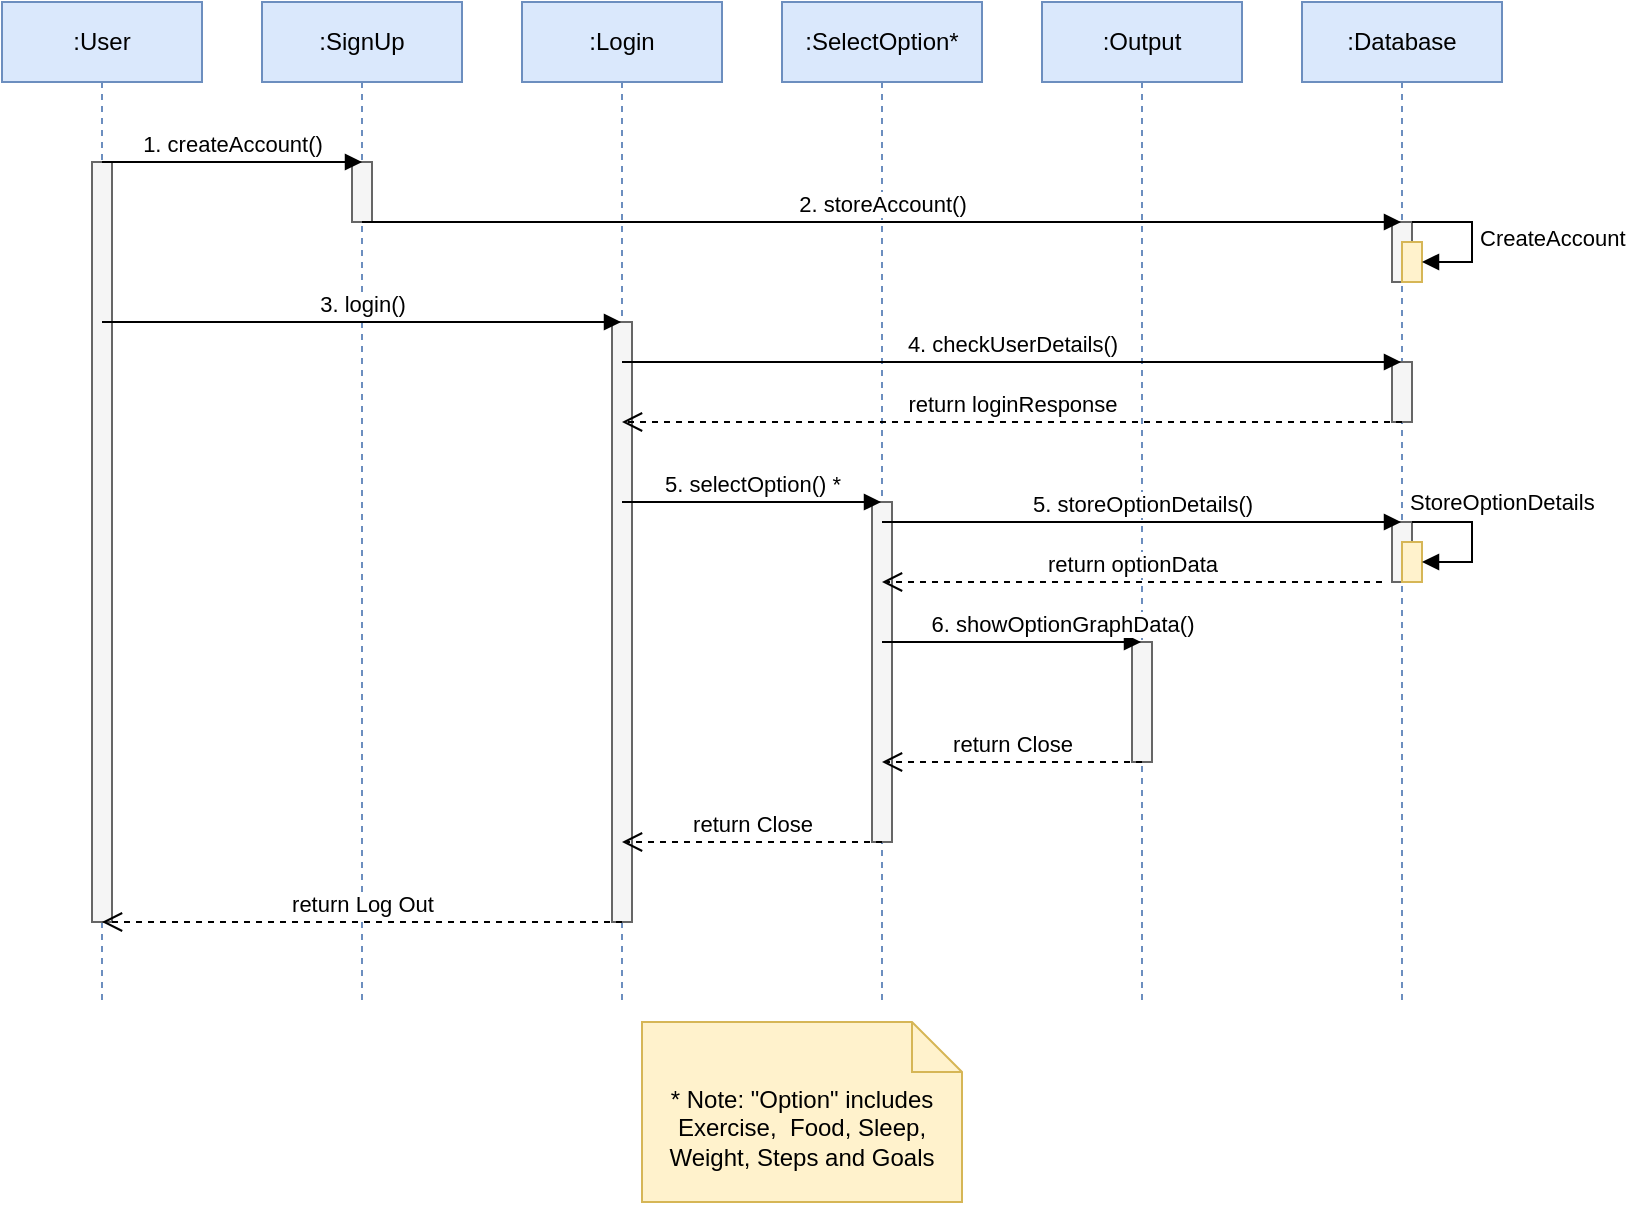 <mxfile version="21.2.3">
  <diagram name="Page-1" id="tphtKY-GZ0C7gi29bdB-">
    <mxGraphModel dx="1562" dy="854" grid="1" gridSize="10" guides="1" tooltips="1" connect="1" arrows="1" fold="1" page="1" pageScale="1" pageWidth="827" pageHeight="1169" math="0" shadow="0">
      <root>
        <mxCell id="0" />
        <mxCell id="1" parent="0" />
        <mxCell id="EAswNSwGEDc4eGFspUh7-3" value=":User" style="shape=umlLifeline;perimeter=lifelinePerimeter;whiteSpace=wrap;html=1;container=1;dropTarget=0;collapsible=0;recursiveResize=0;outlineConnect=0;portConstraint=eastwest;newEdgeStyle={&quot;edgeStyle&quot;:&quot;elbowEdgeStyle&quot;,&quot;elbow&quot;:&quot;vertical&quot;,&quot;curved&quot;:0,&quot;rounded&quot;:0};fillColor=#dae8fc;strokeColor=#6c8ebf;" vertex="1" parent="1">
          <mxGeometry x="10" y="20" width="100" height="500" as="geometry" />
        </mxCell>
        <mxCell id="EAswNSwGEDc4eGFspUh7-9" value="" style="html=1;points=[];perimeter=orthogonalPerimeter;outlineConnect=0;targetShapes=umlLifeline;portConstraint=eastwest;newEdgeStyle={&quot;edgeStyle&quot;:&quot;elbowEdgeStyle&quot;,&quot;elbow&quot;:&quot;vertical&quot;,&quot;curved&quot;:0,&quot;rounded&quot;:0};fillColor=#f5f5f5;strokeColor=#666666;fontColor=#333333;" vertex="1" parent="EAswNSwGEDc4eGFspUh7-3">
          <mxGeometry x="45" y="80" width="10" height="380" as="geometry" />
        </mxCell>
        <mxCell id="EAswNSwGEDc4eGFspUh7-4" value=":Login" style="shape=umlLifeline;perimeter=lifelinePerimeter;whiteSpace=wrap;html=1;container=1;dropTarget=0;collapsible=0;recursiveResize=0;outlineConnect=0;portConstraint=eastwest;newEdgeStyle={&quot;edgeStyle&quot;:&quot;elbowEdgeStyle&quot;,&quot;elbow&quot;:&quot;vertical&quot;,&quot;curved&quot;:0,&quot;rounded&quot;:0};fillColor=#dae8fc;strokeColor=#6c8ebf;" vertex="1" parent="1">
          <mxGeometry x="270" y="20" width="100" height="500" as="geometry" />
        </mxCell>
        <mxCell id="EAswNSwGEDc4eGFspUh7-19" value="" style="html=1;points=[];perimeter=orthogonalPerimeter;outlineConnect=0;targetShapes=umlLifeline;portConstraint=eastwest;newEdgeStyle={&quot;edgeStyle&quot;:&quot;elbowEdgeStyle&quot;,&quot;elbow&quot;:&quot;vertical&quot;,&quot;curved&quot;:0,&quot;rounded&quot;:0};fillColor=#f5f5f5;fontColor=#333333;strokeColor=#666666;" vertex="1" parent="EAswNSwGEDc4eGFspUh7-4">
          <mxGeometry x="45" y="160" width="10" height="300" as="geometry" />
        </mxCell>
        <mxCell id="EAswNSwGEDc4eGFspUh7-5" value=":Database" style="shape=umlLifeline;perimeter=lifelinePerimeter;whiteSpace=wrap;html=1;container=1;dropTarget=0;collapsible=0;recursiveResize=0;outlineConnect=0;portConstraint=eastwest;newEdgeStyle={&quot;edgeStyle&quot;:&quot;elbowEdgeStyle&quot;,&quot;elbow&quot;:&quot;vertical&quot;,&quot;curved&quot;:0,&quot;rounded&quot;:0};fillColor=#dae8fc;strokeColor=#6c8ebf;" vertex="1" parent="1">
          <mxGeometry x="660" y="20" width="100" height="500" as="geometry" />
        </mxCell>
        <mxCell id="EAswNSwGEDc4eGFspUh7-15" value="" style="html=1;points=[];perimeter=orthogonalPerimeter;outlineConnect=0;targetShapes=umlLifeline;portConstraint=eastwest;newEdgeStyle={&quot;edgeStyle&quot;:&quot;elbowEdgeStyle&quot;,&quot;elbow&quot;:&quot;vertical&quot;,&quot;curved&quot;:0,&quot;rounded&quot;:0};fillColor=#f5f5f5;fontColor=#333333;strokeColor=#666666;" vertex="1" parent="EAswNSwGEDc4eGFspUh7-5">
          <mxGeometry x="45" y="110" width="10" height="30" as="geometry" />
        </mxCell>
        <mxCell id="EAswNSwGEDc4eGFspUh7-20" value="" style="html=1;points=[];perimeter=orthogonalPerimeter;outlineConnect=0;targetShapes=umlLifeline;portConstraint=eastwest;newEdgeStyle={&quot;edgeStyle&quot;:&quot;elbowEdgeStyle&quot;,&quot;elbow&quot;:&quot;vertical&quot;,&quot;curved&quot;:0,&quot;rounded&quot;:0};fillColor=#fff2cc;strokeColor=#d6b656;" vertex="1" parent="EAswNSwGEDc4eGFspUh7-5">
          <mxGeometry x="50" y="120" width="10" height="20" as="geometry" />
        </mxCell>
        <mxCell id="EAswNSwGEDc4eGFspUh7-22" value="" style="html=1;points=[];perimeter=orthogonalPerimeter;outlineConnect=0;targetShapes=umlLifeline;portConstraint=eastwest;newEdgeStyle={&quot;edgeStyle&quot;:&quot;elbowEdgeStyle&quot;,&quot;elbow&quot;:&quot;vertical&quot;,&quot;curved&quot;:0,&quot;rounded&quot;:0};fillColor=#f5f5f5;fontColor=#333333;strokeColor=#666666;" vertex="1" parent="EAswNSwGEDc4eGFspUh7-5">
          <mxGeometry x="45" y="180" width="10" height="30" as="geometry" />
        </mxCell>
        <mxCell id="EAswNSwGEDc4eGFspUh7-27" value="" style="html=1;points=[];perimeter=orthogonalPerimeter;outlineConnect=0;targetShapes=umlLifeline;portConstraint=eastwest;newEdgeStyle={&quot;edgeStyle&quot;:&quot;elbowEdgeStyle&quot;,&quot;elbow&quot;:&quot;vertical&quot;,&quot;curved&quot;:0,&quot;rounded&quot;:0};fillColor=#f5f5f5;fontColor=#333333;strokeColor=#666666;" vertex="1" parent="EAswNSwGEDc4eGFspUh7-5">
          <mxGeometry x="45" y="260" width="10" height="30" as="geometry" />
        </mxCell>
        <mxCell id="EAswNSwGEDc4eGFspUh7-6" value=":SelectOption*" style="shape=umlLifeline;perimeter=lifelinePerimeter;whiteSpace=wrap;html=1;container=1;dropTarget=0;collapsible=0;recursiveResize=0;outlineConnect=0;portConstraint=eastwest;newEdgeStyle={&quot;edgeStyle&quot;:&quot;elbowEdgeStyle&quot;,&quot;elbow&quot;:&quot;vertical&quot;,&quot;curved&quot;:0,&quot;rounded&quot;:0};fillColor=#dae8fc;strokeColor=#6c8ebf;" vertex="1" parent="1">
          <mxGeometry x="400" y="20" width="100" height="500" as="geometry" />
        </mxCell>
        <mxCell id="EAswNSwGEDc4eGFspUh7-26" value="" style="html=1;points=[];perimeter=orthogonalPerimeter;outlineConnect=0;targetShapes=umlLifeline;portConstraint=eastwest;newEdgeStyle={&quot;edgeStyle&quot;:&quot;elbowEdgeStyle&quot;,&quot;elbow&quot;:&quot;vertical&quot;,&quot;curved&quot;:0,&quot;rounded&quot;:0};fillColor=#f5f5f5;fontColor=#333333;strokeColor=#666666;" vertex="1" parent="EAswNSwGEDc4eGFspUh7-6">
          <mxGeometry x="45" y="250" width="10" height="170" as="geometry" />
        </mxCell>
        <mxCell id="EAswNSwGEDc4eGFspUh7-7" value=":SignUp" style="shape=umlLifeline;perimeter=lifelinePerimeter;whiteSpace=wrap;html=1;container=1;dropTarget=0;collapsible=0;recursiveResize=0;outlineConnect=0;portConstraint=eastwest;newEdgeStyle={&quot;edgeStyle&quot;:&quot;elbowEdgeStyle&quot;,&quot;elbow&quot;:&quot;vertical&quot;,&quot;curved&quot;:0,&quot;rounded&quot;:0};fillColor=#dae8fc;strokeColor=#6c8ebf;" vertex="1" parent="1">
          <mxGeometry x="140" y="20" width="100" height="500" as="geometry" />
        </mxCell>
        <mxCell id="EAswNSwGEDc4eGFspUh7-12" value="" style="html=1;points=[];perimeter=orthogonalPerimeter;outlineConnect=0;targetShapes=umlLifeline;portConstraint=eastwest;newEdgeStyle={&quot;edgeStyle&quot;:&quot;elbowEdgeStyle&quot;,&quot;elbow&quot;:&quot;vertical&quot;,&quot;curved&quot;:0,&quot;rounded&quot;:0};fillColor=#f5f5f5;fontColor=#333333;strokeColor=#666666;" vertex="1" parent="EAswNSwGEDc4eGFspUh7-7">
          <mxGeometry x="45" y="80" width="10" height="30" as="geometry" />
        </mxCell>
        <mxCell id="EAswNSwGEDc4eGFspUh7-14" value="1. createAccount()" style="html=1;verticalAlign=bottom;endArrow=block;edgeStyle=elbowEdgeStyle;elbow=vertical;curved=0;rounded=0;" edge="1" parent="1" source="EAswNSwGEDc4eGFspUh7-3">
          <mxGeometry width="80" relative="1" as="geometry">
            <mxPoint x="170" y="380" as="sourcePoint" />
            <mxPoint x="190" y="100" as="targetPoint" />
            <Array as="points">
              <mxPoint x="120" y="100" />
            </Array>
          </mxGeometry>
        </mxCell>
        <mxCell id="EAswNSwGEDc4eGFspUh7-16" value=":Output" style="shape=umlLifeline;perimeter=lifelinePerimeter;whiteSpace=wrap;html=1;container=1;dropTarget=0;collapsible=0;recursiveResize=0;outlineConnect=0;portConstraint=eastwest;newEdgeStyle={&quot;edgeStyle&quot;:&quot;elbowEdgeStyle&quot;,&quot;elbow&quot;:&quot;vertical&quot;,&quot;curved&quot;:0,&quot;rounded&quot;:0};fillColor=#dae8fc;strokeColor=#6c8ebf;" vertex="1" parent="1">
          <mxGeometry x="530" y="20" width="100" height="500" as="geometry" />
        </mxCell>
        <mxCell id="EAswNSwGEDc4eGFspUh7-32" value="" style="html=1;points=[];perimeter=orthogonalPerimeter;outlineConnect=0;targetShapes=umlLifeline;portConstraint=eastwest;newEdgeStyle={&quot;edgeStyle&quot;:&quot;elbowEdgeStyle&quot;,&quot;elbow&quot;:&quot;vertical&quot;,&quot;curved&quot;:0,&quot;rounded&quot;:0};fillColor=#f5f5f5;fontColor=#333333;strokeColor=#666666;" vertex="1" parent="EAswNSwGEDc4eGFspUh7-16">
          <mxGeometry x="45" y="320" width="10" height="60" as="geometry" />
        </mxCell>
        <mxCell id="EAswNSwGEDc4eGFspUh7-17" value="2. storeAccount()" style="html=1;verticalAlign=bottom;endArrow=block;edgeStyle=elbowEdgeStyle;elbow=vertical;curved=0;rounded=0;" edge="1" parent="1" target="EAswNSwGEDc4eGFspUh7-5">
          <mxGeometry width="80" relative="1" as="geometry">
            <mxPoint x="190" y="130" as="sourcePoint" />
            <mxPoint x="270" y="130" as="targetPoint" />
          </mxGeometry>
        </mxCell>
        <mxCell id="EAswNSwGEDc4eGFspUh7-18" value="3. login()" style="html=1;verticalAlign=bottom;endArrow=block;edgeStyle=elbowEdgeStyle;elbow=vertical;curved=0;rounded=0;" edge="1" parent="1" target="EAswNSwGEDc4eGFspUh7-4">
          <mxGeometry width="80" relative="1" as="geometry">
            <mxPoint x="60" y="180" as="sourcePoint" />
            <mxPoint x="140" y="180" as="targetPoint" />
          </mxGeometry>
        </mxCell>
        <mxCell id="EAswNSwGEDc4eGFspUh7-21" value="CreateAccount" style="html=1;align=left;spacingLeft=2;endArrow=block;rounded=0;edgeStyle=orthogonalEdgeStyle;curved=0;rounded=0;verticalAlign=middle;horizontal=1;" edge="1" target="EAswNSwGEDc4eGFspUh7-20" parent="1">
          <mxGeometry relative="1" as="geometry">
            <mxPoint x="715" y="130" as="sourcePoint" />
            <Array as="points">
              <mxPoint x="745" y="130" />
              <mxPoint x="745" y="150" />
            </Array>
          </mxGeometry>
        </mxCell>
        <mxCell id="EAswNSwGEDc4eGFspUh7-23" value="4. checkUserDetails()" style="html=1;verticalAlign=bottom;endArrow=block;edgeStyle=elbowEdgeStyle;elbow=vertical;curved=0;rounded=0;" edge="1" parent="1" target="EAswNSwGEDc4eGFspUh7-5">
          <mxGeometry width="80" relative="1" as="geometry">
            <mxPoint x="320" y="200" as="sourcePoint" />
            <mxPoint x="400" y="200" as="targetPoint" />
          </mxGeometry>
        </mxCell>
        <mxCell id="EAswNSwGEDc4eGFspUh7-24" value="return loginResponse" style="html=1;verticalAlign=bottom;endArrow=open;dashed=1;endSize=8;edgeStyle=elbowEdgeStyle;elbow=vertical;curved=0;rounded=0;" edge="1" parent="1" target="EAswNSwGEDc4eGFspUh7-4">
          <mxGeometry relative="1" as="geometry">
            <mxPoint x="710" y="230" as="sourcePoint" />
            <mxPoint x="630" y="230" as="targetPoint" />
          </mxGeometry>
        </mxCell>
        <mxCell id="EAswNSwGEDc4eGFspUh7-25" value="5. selectOption() *" style="html=1;verticalAlign=bottom;endArrow=block;edgeStyle=elbowEdgeStyle;elbow=vertical;curved=0;rounded=0;" edge="1" parent="1" target="EAswNSwGEDc4eGFspUh7-6">
          <mxGeometry width="80" relative="1" as="geometry">
            <mxPoint x="320" y="270" as="sourcePoint" />
            <mxPoint x="400" y="270" as="targetPoint" />
          </mxGeometry>
        </mxCell>
        <mxCell id="EAswNSwGEDc4eGFspUh7-28" value="5. storeOptionDetails()" style="html=1;verticalAlign=bottom;endArrow=block;edgeStyle=elbowEdgeStyle;elbow=vertical;curved=0;rounded=0;" edge="1" parent="1" target="EAswNSwGEDc4eGFspUh7-5">
          <mxGeometry width="80" relative="1" as="geometry">
            <mxPoint x="450" y="280" as="sourcePoint" />
            <mxPoint x="530" y="280" as="targetPoint" />
          </mxGeometry>
        </mxCell>
        <mxCell id="EAswNSwGEDc4eGFspUh7-29" value="" style="html=1;points=[];perimeter=orthogonalPerimeter;outlineConnect=0;targetShapes=umlLifeline;portConstraint=eastwest;newEdgeStyle={&quot;edgeStyle&quot;:&quot;elbowEdgeStyle&quot;,&quot;elbow&quot;:&quot;vertical&quot;,&quot;curved&quot;:0,&quot;rounded&quot;:0};fillColor=#fff2cc;strokeColor=#d6b656;" vertex="1" parent="1">
          <mxGeometry x="710" y="290" width="10" height="20" as="geometry" />
        </mxCell>
        <mxCell id="EAswNSwGEDc4eGFspUh7-30" value="StoreOptionDetails" style="html=1;align=left;spacingLeft=2;endArrow=block;rounded=0;edgeStyle=orthogonalEdgeStyle;curved=0;rounded=0;" edge="1" target="EAswNSwGEDc4eGFspUh7-29" parent="1">
          <mxGeometry x="-1" y="11" relative="1" as="geometry">
            <mxPoint x="715" y="280" as="sourcePoint" />
            <Array as="points">
              <mxPoint x="745" y="280" />
              <mxPoint x="745" y="300" />
            </Array>
            <mxPoint x="-5" y="1" as="offset" />
          </mxGeometry>
        </mxCell>
        <mxCell id="EAswNSwGEDc4eGFspUh7-31" value="return optionData" style="html=1;verticalAlign=bottom;endArrow=open;dashed=1;endSize=8;edgeStyle=elbowEdgeStyle;elbow=vertical;curved=0;rounded=0;" edge="1" parent="1" target="EAswNSwGEDc4eGFspUh7-6">
          <mxGeometry relative="1" as="geometry">
            <mxPoint x="700" y="310" as="sourcePoint" />
            <mxPoint x="620" y="310" as="targetPoint" />
          </mxGeometry>
        </mxCell>
        <mxCell id="EAswNSwGEDc4eGFspUh7-35" value="6. showOptionGraphData()" style="html=1;verticalAlign=bottom;endArrow=block;edgeStyle=elbowEdgeStyle;elbow=vertical;curved=0;rounded=0;" edge="1" parent="1" target="EAswNSwGEDc4eGFspUh7-16">
          <mxGeometry x="0.39" width="80" relative="1" as="geometry">
            <mxPoint x="450" y="340" as="sourcePoint" />
            <mxPoint x="530" y="340" as="targetPoint" />
            <mxPoint as="offset" />
          </mxGeometry>
        </mxCell>
        <mxCell id="EAswNSwGEDc4eGFspUh7-36" value="return Close" style="html=1;verticalAlign=bottom;endArrow=open;dashed=1;endSize=8;edgeStyle=elbowEdgeStyle;elbow=vertical;curved=0;rounded=0;" edge="1" parent="1" target="EAswNSwGEDc4eGFspUh7-6">
          <mxGeometry relative="1" as="geometry">
            <mxPoint x="580" y="400" as="sourcePoint" />
            <mxPoint x="500" y="400" as="targetPoint" />
          </mxGeometry>
        </mxCell>
        <mxCell id="EAswNSwGEDc4eGFspUh7-37" value="return Close" style="html=1;verticalAlign=bottom;endArrow=open;dashed=1;endSize=8;edgeStyle=elbowEdgeStyle;elbow=vertical;curved=0;rounded=0;" edge="1" parent="1" target="EAswNSwGEDc4eGFspUh7-4">
          <mxGeometry relative="1" as="geometry">
            <mxPoint x="450" y="440" as="sourcePoint" />
            <mxPoint x="370" y="440" as="targetPoint" />
          </mxGeometry>
        </mxCell>
        <mxCell id="EAswNSwGEDc4eGFspUh7-38" value="return Log Out" style="html=1;verticalAlign=bottom;endArrow=open;dashed=1;endSize=8;edgeStyle=elbowEdgeStyle;elbow=vertical;curved=0;rounded=0;" edge="1" parent="1" target="EAswNSwGEDc4eGFspUh7-3">
          <mxGeometry relative="1" as="geometry">
            <mxPoint x="320" y="480" as="sourcePoint" />
            <mxPoint x="240" y="480" as="targetPoint" />
          </mxGeometry>
        </mxCell>
        <mxCell id="EAswNSwGEDc4eGFspUh7-39" value="* Note: &quot;Option&quot; includes Exercise,&amp;nbsp; Food, Sleep, Weight, Steps and Goals" style="shape=note2;boundedLbl=1;whiteSpace=wrap;html=1;size=25;verticalAlign=top;align=center;fillColor=#fff2cc;strokeColor=#d6b656;" vertex="1" parent="1">
          <mxGeometry x="330" y="530" width="160" height="90" as="geometry" />
        </mxCell>
      </root>
    </mxGraphModel>
  </diagram>
</mxfile>
